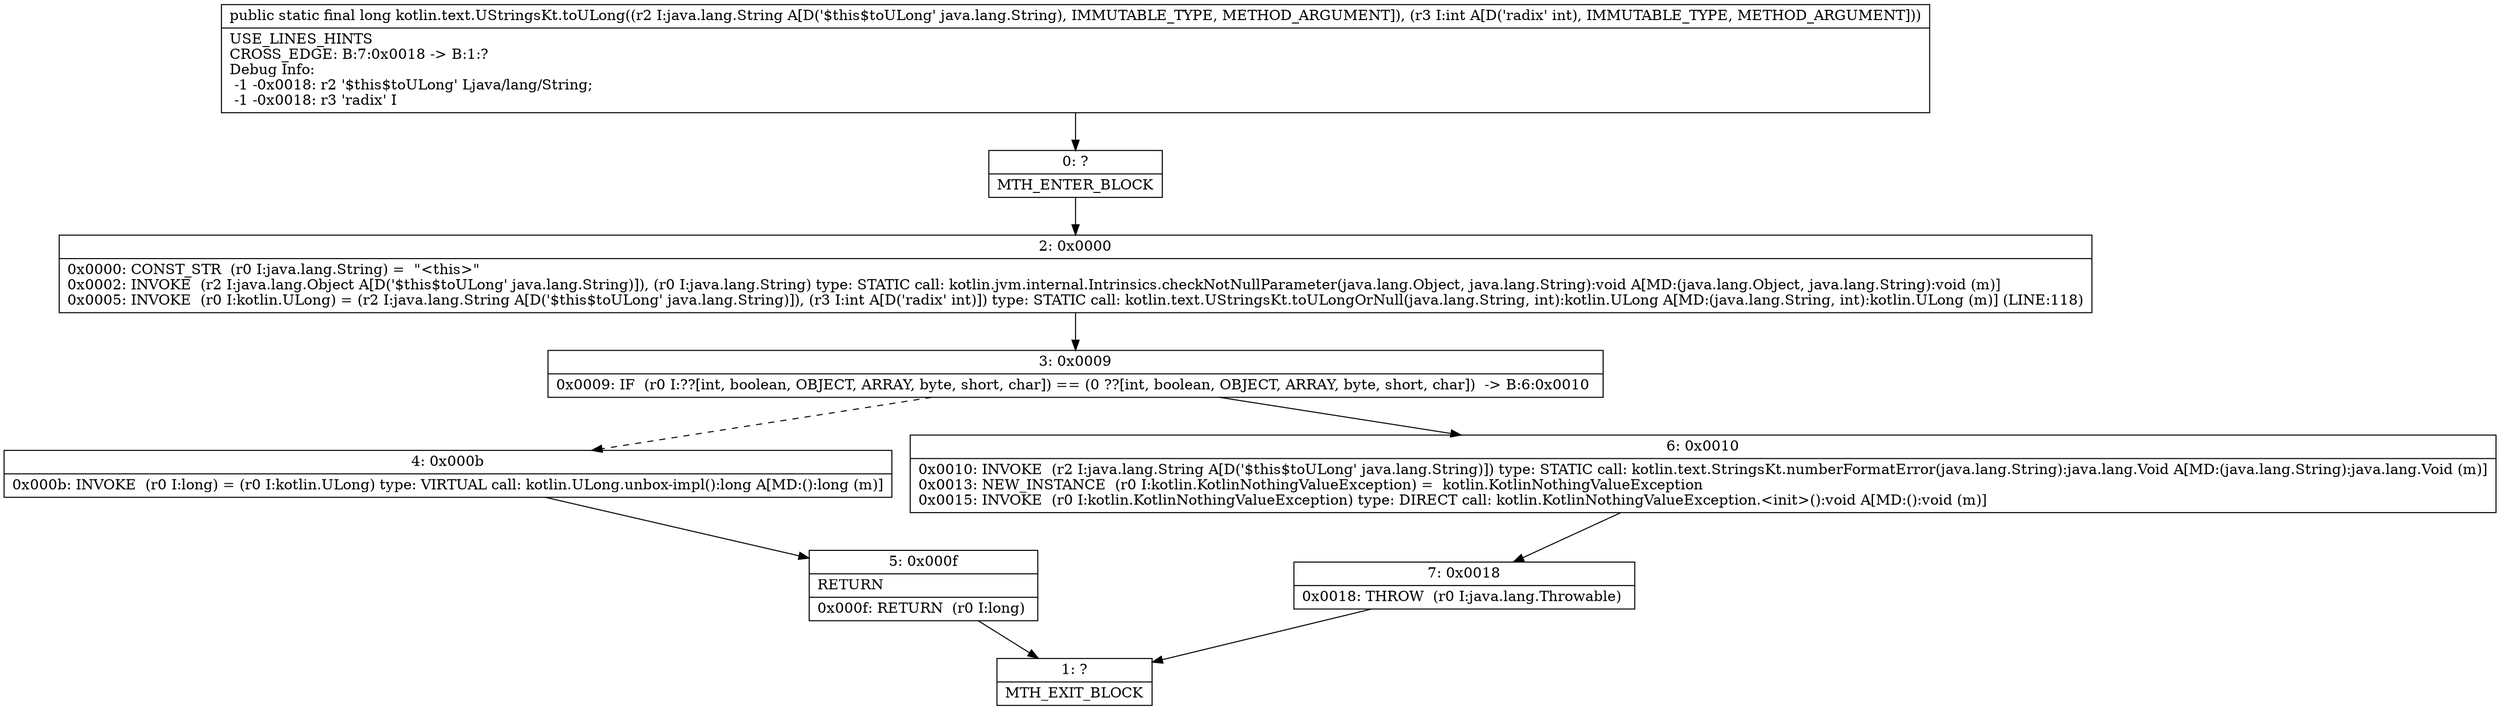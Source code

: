 digraph "CFG forkotlin.text.UStringsKt.toULong(Ljava\/lang\/String;I)J" {
Node_0 [shape=record,label="{0\:\ ?|MTH_ENTER_BLOCK\l}"];
Node_2 [shape=record,label="{2\:\ 0x0000|0x0000: CONST_STR  (r0 I:java.lang.String) =  \"\<this\>\" \l0x0002: INVOKE  (r2 I:java.lang.Object A[D('$this$toULong' java.lang.String)]), (r0 I:java.lang.String) type: STATIC call: kotlin.jvm.internal.Intrinsics.checkNotNullParameter(java.lang.Object, java.lang.String):void A[MD:(java.lang.Object, java.lang.String):void (m)]\l0x0005: INVOKE  (r0 I:kotlin.ULong) = (r2 I:java.lang.String A[D('$this$toULong' java.lang.String)]), (r3 I:int A[D('radix' int)]) type: STATIC call: kotlin.text.UStringsKt.toULongOrNull(java.lang.String, int):kotlin.ULong A[MD:(java.lang.String, int):kotlin.ULong (m)] (LINE:118)\l}"];
Node_3 [shape=record,label="{3\:\ 0x0009|0x0009: IF  (r0 I:??[int, boolean, OBJECT, ARRAY, byte, short, char]) == (0 ??[int, boolean, OBJECT, ARRAY, byte, short, char])  \-\> B:6:0x0010 \l}"];
Node_4 [shape=record,label="{4\:\ 0x000b|0x000b: INVOKE  (r0 I:long) = (r0 I:kotlin.ULong) type: VIRTUAL call: kotlin.ULong.unbox\-impl():long A[MD:():long (m)]\l}"];
Node_5 [shape=record,label="{5\:\ 0x000f|RETURN\l|0x000f: RETURN  (r0 I:long) \l}"];
Node_1 [shape=record,label="{1\:\ ?|MTH_EXIT_BLOCK\l}"];
Node_6 [shape=record,label="{6\:\ 0x0010|0x0010: INVOKE  (r2 I:java.lang.String A[D('$this$toULong' java.lang.String)]) type: STATIC call: kotlin.text.StringsKt.numberFormatError(java.lang.String):java.lang.Void A[MD:(java.lang.String):java.lang.Void (m)]\l0x0013: NEW_INSTANCE  (r0 I:kotlin.KotlinNothingValueException) =  kotlin.KotlinNothingValueException \l0x0015: INVOKE  (r0 I:kotlin.KotlinNothingValueException) type: DIRECT call: kotlin.KotlinNothingValueException.\<init\>():void A[MD:():void (m)]\l}"];
Node_7 [shape=record,label="{7\:\ 0x0018|0x0018: THROW  (r0 I:java.lang.Throwable) \l}"];
MethodNode[shape=record,label="{public static final long kotlin.text.UStringsKt.toULong((r2 I:java.lang.String A[D('$this$toULong' java.lang.String), IMMUTABLE_TYPE, METHOD_ARGUMENT]), (r3 I:int A[D('radix' int), IMMUTABLE_TYPE, METHOD_ARGUMENT]))  | USE_LINES_HINTS\lCROSS_EDGE: B:7:0x0018 \-\> B:1:?\lDebug Info:\l  \-1 \-0x0018: r2 '$this$toULong' Ljava\/lang\/String;\l  \-1 \-0x0018: r3 'radix' I\l}"];
MethodNode -> Node_0;Node_0 -> Node_2;
Node_2 -> Node_3;
Node_3 -> Node_4[style=dashed];
Node_3 -> Node_6;
Node_4 -> Node_5;
Node_5 -> Node_1;
Node_6 -> Node_7;
Node_7 -> Node_1;
}

